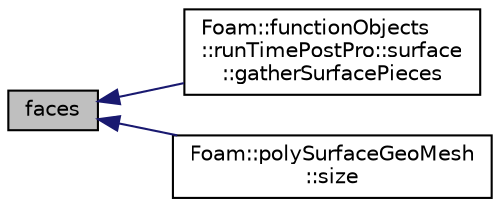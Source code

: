 digraph "faces"
{
  bgcolor="transparent";
  edge [fontname="Helvetica",fontsize="10",labelfontname="Helvetica",labelfontsize="10"];
  node [fontname="Helvetica",fontsize="10",shape=record];
  rankdir="LR";
  Node1 [label="faces",height=0.2,width=0.4,color="black", fillcolor="grey75", style="filled" fontcolor="black"];
  Node1 -> Node2 [dir="back",color="midnightblue",fontsize="10",style="solid",fontname="Helvetica"];
  Node2 [label="Foam::functionObjects\l::runTimePostPro::surface\l::gatherSurfacePieces",height=0.2,width=0.4,color="black",URL="$classFoam_1_1functionObjects_1_1runTimePostPro_1_1surface.html#a5af23c77e0b2f578d68e0e1a06b5ecf4",tooltip="Gather and convert polySurface to multi-piece dataset with vtkPolyData for the leaves. "];
  Node1 -> Node3 [dir="back",color="midnightblue",fontsize="10",style="solid",fontname="Helvetica"];
  Node3 [label="Foam::polySurfaceGeoMesh\l::size",height=0.2,width=0.4,color="black",URL="$classFoam_1_1polySurfaceGeoMesh.html#aa0c7f6ff63e57a0895e8f82d4e73ce70",tooltip="Return size. "];
}
